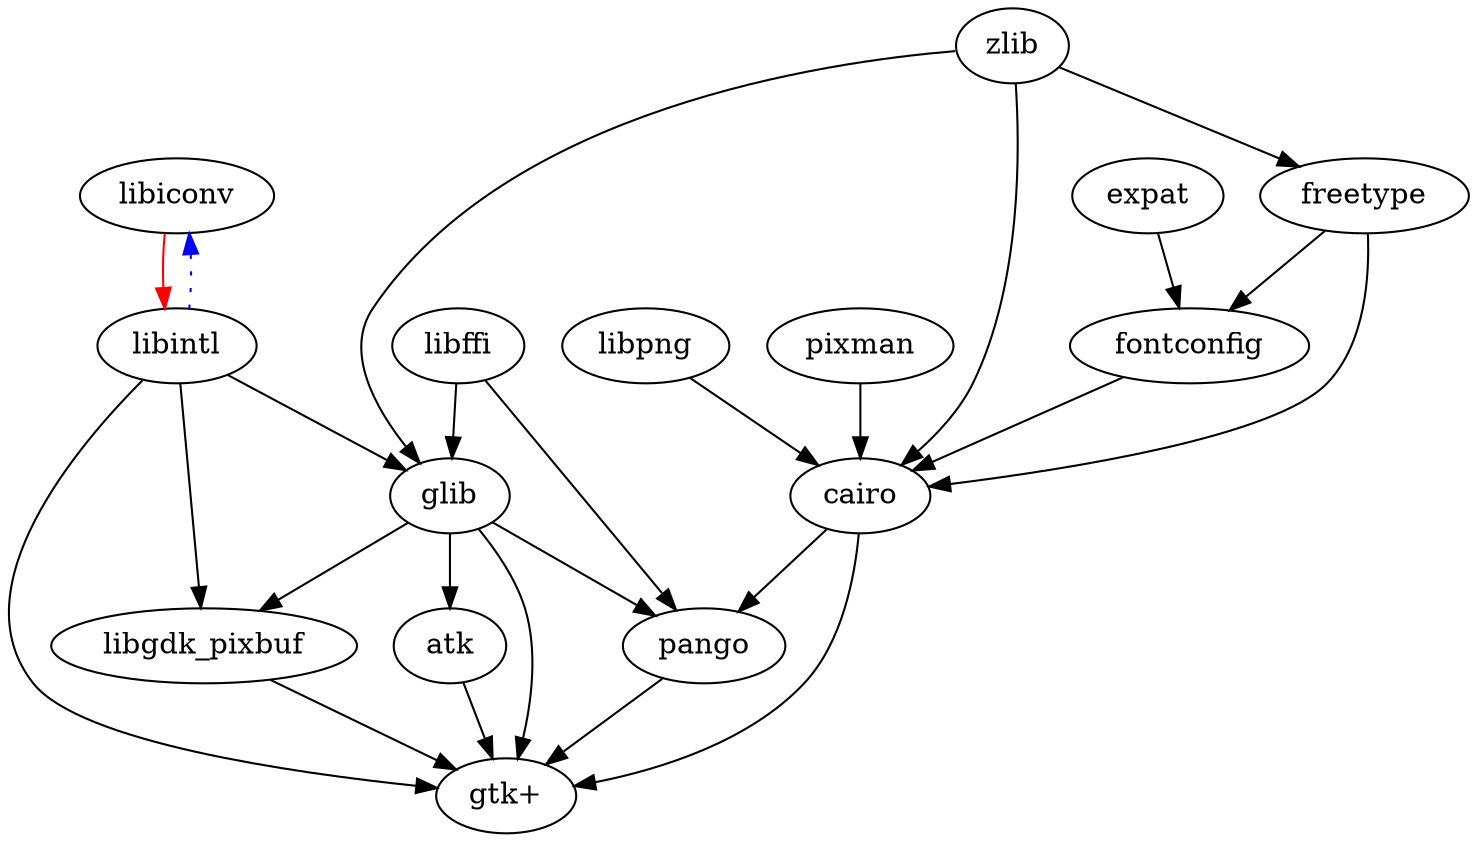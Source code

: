 /*
    dot build-gtk.dot -T pdf -o build-gtk.pdf
    dot build-gtk.dot -T svg -o build-gtk.svg
 */
digraph "gtk+ dependency graph" {
    libiconv -> libintl [color=red];
    libintl -> libiconv [color=blue, style=dotted];

    zlib -> glib;
    libffi -> glib;
    libintl -> glib;

    glib -> atk;
    zlib -> freetype;

    expat -> fontconfig;
    freetype -> fontconfig;

    glib -> libgdk_pixbuf;
    libintl -> libgdk_pixbuf;

    fontconfig -> cairo;
    freetype -> cairo;
    libpng -> cairo;
    pixman -> cairo;
    zlib -> cairo;

    cairo -> pango;
    libffi -> pango;
    glib -> pango;

    libgdk_pixbuf -> "gtk+";
    cairo -> "gtk+";
    atk -> "gtk+";
    glib -> "gtk+";
    libintl -> "gtk+";
    pango -> "gtk+";
}
